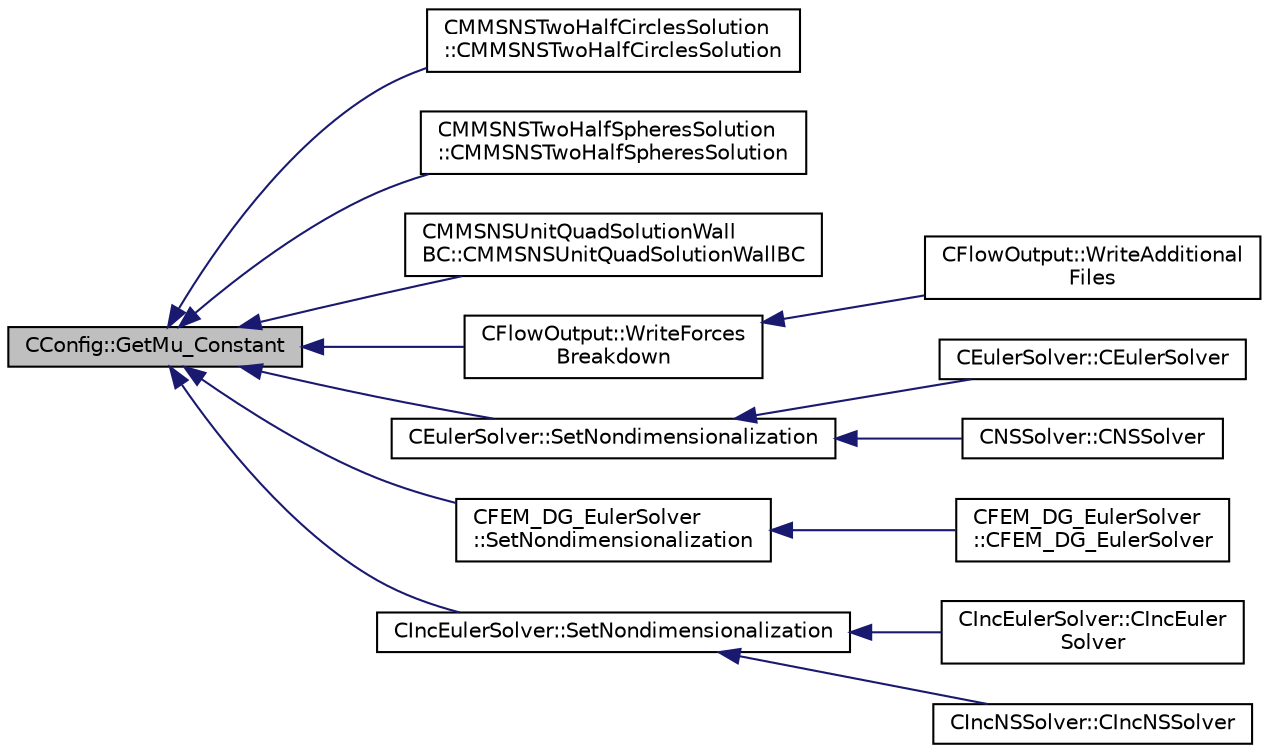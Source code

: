 digraph "CConfig::GetMu_Constant"
{
  edge [fontname="Helvetica",fontsize="10",labelfontname="Helvetica",labelfontsize="10"];
  node [fontname="Helvetica",fontsize="10",shape=record];
  rankdir="LR";
  Node7959 [label="CConfig::GetMu_Constant",height=0.2,width=0.4,color="black", fillcolor="grey75", style="filled", fontcolor="black"];
  Node7959 -> Node7960 [dir="back",color="midnightblue",fontsize="10",style="solid",fontname="Helvetica"];
  Node7960 [label="CMMSNSTwoHalfCirclesSolution\l::CMMSNSTwoHalfCirclesSolution",height=0.2,width=0.4,color="black", fillcolor="white", style="filled",URL="$class_c_m_m_s_n_s_two_half_circles_solution.html#afb31f8a5302b2a376a1781805fefb3f1"];
  Node7959 -> Node7961 [dir="back",color="midnightblue",fontsize="10",style="solid",fontname="Helvetica"];
  Node7961 [label="CMMSNSTwoHalfSpheresSolution\l::CMMSNSTwoHalfSpheresSolution",height=0.2,width=0.4,color="black", fillcolor="white", style="filled",URL="$class_c_m_m_s_n_s_two_half_spheres_solution.html#a8a5a9229428c02216ec39243e5738c2c"];
  Node7959 -> Node7962 [dir="back",color="midnightblue",fontsize="10",style="solid",fontname="Helvetica"];
  Node7962 [label="CMMSNSUnitQuadSolutionWall\lBC::CMMSNSUnitQuadSolutionWallBC",height=0.2,width=0.4,color="black", fillcolor="white", style="filled",URL="$class_c_m_m_s_n_s_unit_quad_solution_wall_b_c.html#a8a073b252ded24ccdb874d41b6e1660a"];
  Node7959 -> Node7963 [dir="back",color="midnightblue",fontsize="10",style="solid",fontname="Helvetica"];
  Node7963 [label="CFlowOutput::WriteForces\lBreakdown",height=0.2,width=0.4,color="black", fillcolor="white", style="filled",URL="$class_c_flow_output.html#afacedef2006aa6fcf8c9a312b5f4430c",tooltip="Write the forces breakdown file. "];
  Node7963 -> Node7964 [dir="back",color="midnightblue",fontsize="10",style="solid",fontname="Helvetica"];
  Node7964 [label="CFlowOutput::WriteAdditional\lFiles",height=0.2,width=0.4,color="black", fillcolor="white", style="filled",URL="$class_c_flow_output.html#aaac3fb7b2575967b157c306065ab1ea8",tooltip="Write any additional files defined for the current solver. "];
  Node7959 -> Node7965 [dir="back",color="midnightblue",fontsize="10",style="solid",fontname="Helvetica"];
  Node7965 [label="CEulerSolver::SetNondimensionalization",height=0.2,width=0.4,color="black", fillcolor="white", style="filled",URL="$class_c_euler_solver.html#a1c633d6e77fefb2e76308e2ba0af0c2c",tooltip="Set the solver nondimensionalization. "];
  Node7965 -> Node7966 [dir="back",color="midnightblue",fontsize="10",style="solid",fontname="Helvetica"];
  Node7966 [label="CEulerSolver::CEulerSolver",height=0.2,width=0.4,color="black", fillcolor="white", style="filled",URL="$class_c_euler_solver.html#ae1e74218b4e943111b100d7ddcbd4db9"];
  Node7965 -> Node7967 [dir="back",color="midnightblue",fontsize="10",style="solid",fontname="Helvetica"];
  Node7967 [label="CNSSolver::CNSSolver",height=0.2,width=0.4,color="black", fillcolor="white", style="filled",URL="$class_c_n_s_solver.html#a2a8ad49c42b4546696e631cf44b7788b"];
  Node7959 -> Node7968 [dir="back",color="midnightblue",fontsize="10",style="solid",fontname="Helvetica"];
  Node7968 [label="CFEM_DG_EulerSolver\l::SetNondimensionalization",height=0.2,width=0.4,color="black", fillcolor="white", style="filled",URL="$class_c_f_e_m___d_g___euler_solver.html#a31316dc2fe564329d9bb372961b10a3a",tooltip="Set the fluid solver nondimensionalization. "];
  Node7968 -> Node7969 [dir="back",color="midnightblue",fontsize="10",style="solid",fontname="Helvetica"];
  Node7969 [label="CFEM_DG_EulerSolver\l::CFEM_DG_EulerSolver",height=0.2,width=0.4,color="black", fillcolor="white", style="filled",URL="$class_c_f_e_m___d_g___euler_solver.html#a70d30ef9e7cd7620d54ec73f4b1ed28c"];
  Node7959 -> Node7970 [dir="back",color="midnightblue",fontsize="10",style="solid",fontname="Helvetica"];
  Node7970 [label="CIncEulerSolver::SetNondimensionalization",height=0.2,width=0.4,color="black", fillcolor="white", style="filled",URL="$class_c_inc_euler_solver.html#a2cffaa24417cb3803d36d38b3874d6d0",tooltip="Set the solver nondimensionalization. "];
  Node7970 -> Node7971 [dir="back",color="midnightblue",fontsize="10",style="solid",fontname="Helvetica"];
  Node7971 [label="CIncEulerSolver::CIncEuler\lSolver",height=0.2,width=0.4,color="black", fillcolor="white", style="filled",URL="$class_c_inc_euler_solver.html#a91f644b8f9a00215bac5bcd31dfc06d8"];
  Node7970 -> Node7972 [dir="back",color="midnightblue",fontsize="10",style="solid",fontname="Helvetica"];
  Node7972 [label="CIncNSSolver::CIncNSSolver",height=0.2,width=0.4,color="black", fillcolor="white", style="filled",URL="$class_c_inc_n_s_solver.html#a82152ac7e91fb1c5c073d98a1f08e2aa"];
}
